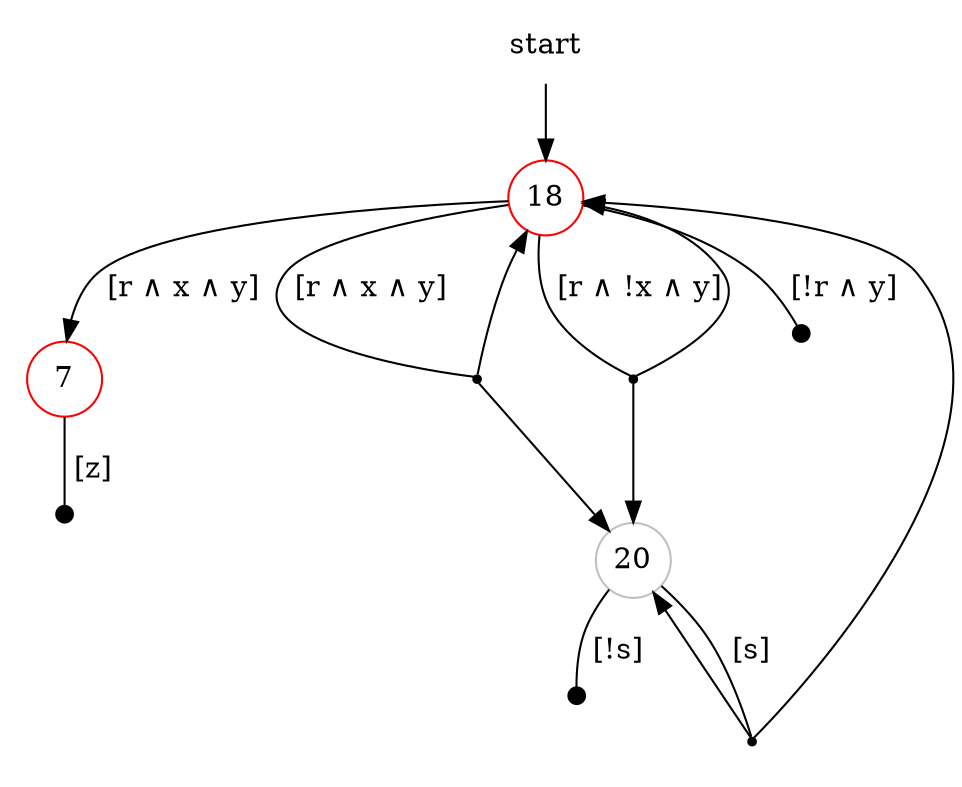 /* ABW: */
digraph {
 
 rank = same;
 fontsize = 10;
 arrowType=open;
 
 node_18 [shape=plaintext label="start"]; node_18 -> 18;
 18 [shape=circle color=red fixedsize=true];
 18 -> 7 [label=" [r &and; x &and; y] "];
 conj_18_0 [shape=point];
 18 -> conj_18_0 [label=" [r &and; x &and; y]" dir=none];
 conj_18_0 -> 18
conj_18_0 -> 20
conj_18_1 [shape=point];
 18 -> conj_18_1 [label=" [r &and; !x &and; y]" dir=none];
 conj_18_1 -> 18
conj_18_1 -> 20
true_18 [shape=plaintext label=""];
 18 -> true_18 [label=" [!r &and; y] " arrowhead=dot];
 7 [shape=circle color=red fixedsize=true];
 true_7 [shape=plaintext label=""];
 7 -> true_7 [label=" [z] " arrowhead=dot];
 20 [shape=circle color=gray fixedsize=true];
 conj_20_0 [shape=point];
 20 -> conj_20_0 [label=" [s]" dir=none];
 conj_20_0 -> 18
conj_20_0 -> 20
true_20 [shape=plaintext label=""];
 20 -> true_20 [label=" [!s] " arrowhead=dot];
 
}

